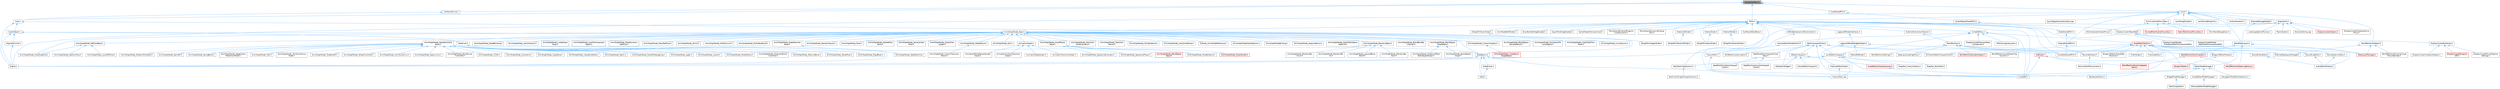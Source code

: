 digraph "ScopedCallback.h"
{
 // INTERACTIVE_SVG=YES
 // LATEX_PDF_SIZE
  bgcolor="transparent";
  edge [fontname=Helvetica,fontsize=10,labelfontname=Helvetica,labelfontsize=10];
  node [fontname=Helvetica,fontsize=10,shape=box,height=0.2,width=0.4];
  Node1 [id="Node000001",label="ScopedCallback.h",height=0.2,width=0.4,color="gray40", fillcolor="grey60", style="filled", fontcolor="black",tooltip=" "];
  Node1 -> Node2 [id="edge1_Node000001_Node000002",dir="back",color="steelblue1",style="solid",tooltip=" "];
  Node2 [id="Node000002",label="CallbackDevice.h",height=0.2,width=0.4,color="grey40", fillcolor="white", style="filled",URL="$d1/d7e/CallbackDevice_8h.html",tooltip=" "];
  Node2 -> Node3 [id="edge2_Node000002_Node000003",dir="back",color="steelblue1",style="solid",tooltip=" "];
  Node3 [id="Node000003",label="Core.h",height=0.2,width=0.4,color="grey40", fillcolor="white", style="filled",URL="$d6/dd7/Core_8h.html",tooltip=" "];
  Node3 -> Node4 [id="edge3_Node000003_Node000004",dir="back",color="steelblue1",style="solid",tooltip=" "];
  Node4 [id="Node000004",label="CoreUObject.h",height=0.2,width=0.4,color="grey40", fillcolor="white", style="filled",URL="$d0/ded/CoreUObject_8h.html",tooltip=" "];
  Node4 -> Node5 [id="edge4_Node000004_Node000005",dir="back",color="steelblue1",style="solid",tooltip=" "];
  Node5 [id="Node000005",label="Engine.h",height=0.2,width=0.4,color="grey40", fillcolor="white", style="filled",URL="$d1/d34/Public_2Engine_8h.html",tooltip=" "];
  Node4 -> Node6 [id="edge5_Node000004_Node000006",dir="back",color="steelblue1",style="solid",tooltip=" "];
  Node6 [id="Node000006",label="EngineMinimal.h",height=0.2,width=0.4,color="grey40", fillcolor="white", style="filled",URL="$d0/d2c/EngineMinimal_8h.html",tooltip=" "];
  Node6 -> Node5 [id="edge6_Node000006_Node000005",dir="back",color="steelblue1",style="solid",tooltip=" "];
  Node4 -> Node7 [id="edge7_Node000004_Node000007",dir="back",color="steelblue1",style="solid",tooltip=" "];
  Node7 [id="Node000007",label="SlateBasics.h",height=0.2,width=0.4,color="grey40", fillcolor="white", style="filled",URL="$da/d2f/SlateBasics_8h.html",tooltip=" "];
  Node7 -> Node5 [id="edge8_Node000007_Node000005",dir="back",color="steelblue1",style="solid",tooltip=" "];
  Node7 -> Node8 [id="edge9_Node000007_Node000008",dir="back",color="steelblue1",style="solid",tooltip=" "];
  Node8 [id="Node000008",label="Slate.h",height=0.2,width=0.4,color="grey40", fillcolor="white", style="filled",URL="$d2/dc0/Slate_8h.html",tooltip=" "];
  Node7 -> Node9 [id="edge10_Node000007_Node000009",dir="back",color="steelblue1",style="solid",tooltip=" "];
  Node9 [id="Node000009",label="SlateExtras.h",height=0.2,width=0.4,color="grey40", fillcolor="white", style="filled",URL="$d8/dec/SlateExtras_8h.html",tooltip=" "];
  Node9 -> Node8 [id="edge11_Node000009_Node000008",dir="back",color="steelblue1",style="solid",tooltip=" "];
  Node7 -> Node10 [id="edge12_Node000007_Node000010",dir="back",color="steelblue1",style="solid",tooltip=" "];
  Node10 [id="Node000010",label="UnrealEd.h",height=0.2,width=0.4,color="grey40", fillcolor="white", style="filled",URL="$d2/d5f/UnrealEd_8h.html",tooltip=" "];
  Node4 -> Node11 [id="edge13_Node000004_Node000011",dir="back",color="steelblue1",style="solid",tooltip=" "];
  Node11 [id="Node000011",label="SlateCore.h",height=0.2,width=0.4,color="grey40", fillcolor="white", style="filled",URL="$dc/d03/SlateCore_8h.html",tooltip=" "];
  Node11 -> Node5 [id="edge14_Node000011_Node000005",dir="back",color="steelblue1",style="solid",tooltip=" "];
  Node11 -> Node7 [id="edge15_Node000011_Node000007",dir="back",color="steelblue1",style="solid",tooltip=" "];
  Node3 -> Node5 [id="edge16_Node000003_Node000005",dir="back",color="steelblue1",style="solid",tooltip=" "];
  Node3 -> Node7 [id="edge17_Node000003_Node000007",dir="back",color="steelblue1",style="solid",tooltip=" "];
  Node1 -> Node3 [id="edge18_Node000001_Node000003",dir="back",color="steelblue1",style="solid",tooltip=" "];
  Node1 -> Node12 [id="edge19_Node000001_Node000012",dir="back",color="steelblue1",style="solid",tooltip=" "];
  Node12 [id="Node000012",label="CoreSharedPCH.h",height=0.2,width=0.4,color="grey40", fillcolor="white", style="filled",URL="$d8/de5/CoreSharedPCH_8h.html",tooltip=" "];
  Node12 -> Node13 [id="edge20_Node000012_Node000013",dir="back",color="steelblue1",style="solid",tooltip=" "];
  Node13 [id="Node000013",label="CoreUObjectSharedPCH.h",height=0.2,width=0.4,color="grey40", fillcolor="white", style="filled",URL="$de/d2f/CoreUObjectSharedPCH_8h.html",tooltip=" "];
  Node13 -> Node14 [id="edge21_Node000013_Node000014",dir="back",color="steelblue1",style="solid",tooltip=" "];
  Node14 [id="Node000014",label="SlateSharedPCH.h",height=0.2,width=0.4,color="grey40", fillcolor="white", style="filled",URL="$d1/dfc/SlateSharedPCH_8h.html",tooltip=" "];
  Node14 -> Node15 [id="edge22_Node000014_Node000015",dir="back",color="steelblue1",style="solid",tooltip=" "];
  Node15 [id="Node000015",label="EngineSharedPCH.h",height=0.2,width=0.4,color="grey40", fillcolor="white", style="filled",URL="$dc/dbb/EngineSharedPCH_8h.html",tooltip=" "];
  Node15 -> Node16 [id="edge23_Node000015_Node000016",dir="back",color="steelblue1",style="solid",tooltip=" "];
  Node16 [id="Node000016",label="UnrealEdSharedPCH.h",height=0.2,width=0.4,color="grey40", fillcolor="white", style="filled",URL="$d1/de6/UnrealEdSharedPCH_8h.html",tooltip=" "];
  Node1 -> Node17 [id="edge24_Node000001_Node000017",dir="back",color="steelblue1",style="solid",tooltip=" "];
  Node17 [id="Node000017",label="Editor.h",height=0.2,width=0.4,color="grey40", fillcolor="white", style="filled",URL="$de/d6e/Editor_8h.html",tooltip=" "];
  Node17 -> Node18 [id="edge25_Node000017_Node000018",dir="back",color="steelblue1",style="solid",tooltip=" "];
  Node18 [id="Node000018",label="AnimGraphNode_Base.h",height=0.2,width=0.4,color="grey40", fillcolor="white", style="filled",URL="$d0/dfb/AnimGraphNode__Base_8h.html",tooltip=" "];
  Node18 -> Node19 [id="edge26_Node000018_Node000019",dir="back",color="steelblue1",style="solid",tooltip=" "];
  Node19 [id="Node000019",label="AnimGraphNodeAlphaOptions.h",height=0.2,width=0.4,color="grey40", fillcolor="white", style="filled",URL="$d6/df6/AnimGraphNodeAlphaOptions_8h.html",tooltip=" "];
  Node18 -> Node20 [id="edge27_Node000018_Node000020",dir="back",color="steelblue1",style="solid",tooltip=" "];
  Node20 [id="Node000020",label="AnimGraphNodeBinding.h",height=0.2,width=0.4,color="grey40", fillcolor="white", style="filled",URL="$d6/d3b/AnimGraphNodeBinding_8h.html",tooltip=" "];
  Node18 -> Node21 [id="edge28_Node000018_Node000021",dir="back",color="steelblue1",style="solid",tooltip=" "];
  Node21 [id="Node000021",label="AnimGraphNode_ApplyAdditive.h",height=0.2,width=0.4,color="grey40", fillcolor="white", style="filled",URL="$da/d67/AnimGraphNode__ApplyAdditive_8h.html",tooltip=" "];
  Node18 -> Node22 [id="edge29_Node000018_Node000022",dir="back",color="steelblue1",style="solid",tooltip=" "];
  Node22 [id="Node000022",label="AnimGraphNode_ApplyMeshSpace\lAdditive.h",height=0.2,width=0.4,color="grey40", fillcolor="white", style="filled",URL="$dd/dc4/AnimGraphNode__ApplyMeshSpaceAdditive_8h.html",tooltip=" "];
  Node18 -> Node23 [id="edge30_Node000018_Node000023",dir="back",color="steelblue1",style="solid",tooltip=" "];
  Node23 [id="Node000023",label="AnimGraphNode_AssetPlayer\lBase.h",height=0.2,width=0.4,color="grey40", fillcolor="white", style="filled",URL="$d1/d4f/AnimGraphNode__AssetPlayerBase_8h.html",tooltip=" "];
  Node23 -> Node24 [id="edge31_Node000023_Node000024",dir="back",color="steelblue1",style="solid",tooltip=" "];
  Node24 [id="Node000024",label="AnimGraphNode_BlendSpace\lBase.h",height=0.2,width=0.4,color="red", fillcolor="#FFF0F0", style="filled",URL="$d7/d6d/AnimGraphNode__BlendSpaceBase_8h.html",tooltip=" "];
  Node23 -> Node29 [id="edge32_Node000023_Node000029",dir="back",color="steelblue1",style="solid",tooltip=" "];
  Node29 [id="Node000029",label="AnimGraphNode_PoseByName.h",height=0.2,width=0.4,color="grey40", fillcolor="white", style="filled",URL="$d7/d02/AnimGraphNode__PoseByName_8h.html",tooltip=" "];
  Node23 -> Node30 [id="edge33_Node000023_Node000030",dir="back",color="steelblue1",style="solid",tooltip=" "];
  Node30 [id="Node000030",label="AnimGraphNode_PoseHandler.h",height=0.2,width=0.4,color="red", fillcolor="#FFF0F0", style="filled",URL="$df/dfb/AnimGraphNode__PoseHandler_8h.html",tooltip=" "];
  Node23 -> Node33 [id="edge34_Node000023_Node000033",dir="back",color="steelblue1",style="solid",tooltip=" "];
  Node33 [id="Node000033",label="AnimGraphNode_SequenceEvaluator.h",height=0.2,width=0.4,color="grey40", fillcolor="white", style="filled",URL="$d1/d1c/AnimGraphNode__SequenceEvaluator_8h.html",tooltip=" "];
  Node23 -> Node34 [id="edge35_Node000023_Node000034",dir="back",color="steelblue1",style="solid",tooltip=" "];
  Node34 [id="Node000034",label="AnimGraphNode_SequencePlayer.h",height=0.2,width=0.4,color="grey40", fillcolor="white", style="filled",URL="$d2/d91/AnimGraphNode__SequencePlayer_8h.html",tooltip=" "];
  Node18 -> Node35 [id="edge36_Node000018_Node000035",dir="back",color="steelblue1",style="solid",tooltip=" "];
  Node35 [id="Node000035",label="AnimGraphNode_BlendBoneBy\lChannel.h",height=0.2,width=0.4,color="grey40", fillcolor="white", style="filled",URL="$de/da9/AnimGraphNode__BlendBoneByChannel_8h.html",tooltip=" "];
  Node18 -> Node36 [id="edge37_Node000018_Node000036",dir="back",color="steelblue1",style="solid",tooltip=" "];
  Node36 [id="Node000036",label="AnimGraphNode_BlendListBase.h",height=0.2,width=0.4,color="grey40", fillcolor="white", style="filled",URL="$d7/d20/AnimGraphNode__BlendListBase_8h.html",tooltip=" "];
  Node36 -> Node37 [id="edge38_Node000036_Node000037",dir="back",color="steelblue1",style="solid",tooltip=" "];
  Node37 [id="Node000037",label="AnimGraphNode_BlendListBy\lBool.h",height=0.2,width=0.4,color="grey40", fillcolor="white", style="filled",URL="$d9/d9d/AnimGraphNode__BlendListByBool_8h.html",tooltip=" "];
  Node36 -> Node38 [id="edge39_Node000036_Node000038",dir="back",color="steelblue1",style="solid",tooltip=" "];
  Node38 [id="Node000038",label="AnimGraphNode_BlendListBy\lEnum.h",height=0.2,width=0.4,color="grey40", fillcolor="white", style="filled",URL="$de/d60/AnimGraphNode__BlendListByEnum_8h.html",tooltip=" "];
  Node36 -> Node39 [id="edge40_Node000036_Node000039",dir="back",color="steelblue1",style="solid",tooltip=" "];
  Node39 [id="Node000039",label="AnimGraphNode_BlendListBy\lInt.h",height=0.2,width=0.4,color="grey40", fillcolor="white", style="filled",URL="$dc/df2/AnimGraphNode__BlendListByInt_8h.html",tooltip=" "];
  Node36 -> Node40 [id="edge41_Node000036_Node000040",dir="back",color="steelblue1",style="solid",tooltip=" "];
  Node40 [id="Node000040",label="AnimGraphNode_LayeredBone\lBlend.h",height=0.2,width=0.4,color="grey40", fillcolor="white", style="filled",URL="$d2/d01/AnimGraphNode__LayeredBoneBlend_8h.html",tooltip=" "];
  Node18 -> Node41 [id="edge42_Node000018_Node000041",dir="back",color="steelblue1",style="solid",tooltip=" "];
  Node41 [id="Node000041",label="AnimGraphNode_BlendSpace\lGraphBase.h",height=0.2,width=0.4,color="grey40", fillcolor="white", style="filled",URL="$d6/d44/AnimGraphNode__BlendSpaceGraphBase_8h.html",tooltip=" "];
  Node41 -> Node42 [id="edge43_Node000041_Node000042",dir="back",color="steelblue1",style="solid",tooltip=" "];
  Node42 [id="Node000042",label="AnimGraphNode_BlendSpace\lGraph.h",height=0.2,width=0.4,color="grey40", fillcolor="white", style="filled",URL="$d7/d81/AnimGraphNode__BlendSpaceGraph_8h.html",tooltip=" "];
  Node41 -> Node43 [id="edge44_Node000041_Node000043",dir="back",color="steelblue1",style="solid",tooltip=" "];
  Node43 [id="Node000043",label="AnimGraphNode_RotationOffset\lBlendSpaceGraph.h",height=0.2,width=0.4,color="grey40", fillcolor="white", style="filled",URL="$d0/d4c/AnimGraphNode__RotationOffsetBlendSpaceGraph_8h.html",tooltip=" "];
  Node18 -> Node44 [id="edge45_Node000018_Node000044",dir="back",color="steelblue1",style="solid",tooltip=" "];
  Node44 [id="Node000044",label="AnimGraphNode_BlendSpace\lSampleResult.h",height=0.2,width=0.4,color="grey40", fillcolor="white", style="filled",URL="$de/df8/AnimGraphNode__BlendSpaceSampleResult_8h.html",tooltip=" "];
  Node18 -> Node45 [id="edge46_Node000018_Node000045",dir="back",color="steelblue1",style="solid",tooltip=" "];
  Node45 [id="Node000045",label="AnimGraphNode_ComponentTo\lLocalSpace.h",height=0.2,width=0.4,color="grey40", fillcolor="white", style="filled",URL="$d1/d3f/AnimGraphNode__ComponentToLocalSpace_8h.html",tooltip=" "];
  Node18 -> Node46 [id="edge47_Node000018_Node000046",dir="back",color="steelblue1",style="solid",tooltip=" "];
  Node46 [id="Node000046",label="AnimGraphNode_CopyPoseFrom\lMesh.h",height=0.2,width=0.4,color="grey40", fillcolor="white", style="filled",URL="$d6/d71/AnimGraphNode__CopyPoseFromMesh_8h.html",tooltip=" "];
  Node18 -> Node47 [id="edge48_Node000018_Node000047",dir="back",color="steelblue1",style="solid",tooltip=" "];
  Node47 [id="Node000047",label="AnimGraphNode_CurveSource.h",height=0.2,width=0.4,color="grey40", fillcolor="white", style="filled",URL="$dc/de5/AnimGraphNode__CurveSource_8h.html",tooltip=" "];
  Node18 -> Node48 [id="edge49_Node000018_Node000048",dir="back",color="steelblue1",style="solid",tooltip=" "];
  Node48 [id="Node000048",label="AnimGraphNode_CustomProperty.h",height=0.2,width=0.4,color="grey40", fillcolor="white", style="filled",URL="$d8/d3f/AnimGraphNode__CustomProperty_8h.html",tooltip=" "];
  Node48 -> Node49 [id="edge50_Node000048_Node000049",dir="back",color="steelblue1",style="solid",tooltip=" "];
  Node49 [id="Node000049",label="AnimGraphNode_LinkedAnim\lGraphBase.h",height=0.2,width=0.4,color="red", fillcolor="#FFF0F0", style="filled",URL="$d5/de1/AnimGraphNode__LinkedAnimGraphBase_8h.html",tooltip=" "];
  Node18 -> Node52 [id="edge51_Node000018_Node000052",dir="back",color="steelblue1",style="solid",tooltip=" "];
  Node52 [id="Node000052",label="AnimGraphNode_DeadBlending.h",height=0.2,width=0.4,color="grey40", fillcolor="white", style="filled",URL="$d8/d73/AnimGraphNode__DeadBlending_8h.html",tooltip=" "];
  Node18 -> Node53 [id="edge52_Node000018_Node000053",dir="back",color="steelblue1",style="solid",tooltip=" "];
  Node53 [id="Node000053",label="AnimGraphNode_Inertialization.h",height=0.2,width=0.4,color="grey40", fillcolor="white", style="filled",URL="$d7/d66/AnimGraphNode__Inertialization_8h.html",tooltip=" "];
  Node18 -> Node54 [id="edge53_Node000018_Node000054",dir="back",color="steelblue1",style="solid",tooltip=" "];
  Node54 [id="Node000054",label="AnimGraphNode_LinkedInput\lPose.h",height=0.2,width=0.4,color="grey40", fillcolor="white", style="filled",URL="$d7/d8c/AnimGraphNode__LinkedInputPose_8h.html",tooltip=" "];
  Node18 -> Node55 [id="edge54_Node000018_Node000055",dir="back",color="steelblue1",style="solid",tooltip=" "];
  Node55 [id="Node000055",label="AnimGraphNode_LocalToComponent\lSpace.h",height=0.2,width=0.4,color="grey40", fillcolor="white", style="filled",URL="$d6/d01/AnimGraphNode__LocalToComponentSpace_8h.html",tooltip=" "];
  Node18 -> Node56 [id="edge55_Node000018_Node000056",dir="back",color="steelblue1",style="solid",tooltip=" "];
  Node56 [id="Node000056",label="AnimGraphNode_MakeDynamic\lAdditive.h",height=0.2,width=0.4,color="grey40", fillcolor="white", style="filled",URL="$d4/dc9/AnimGraphNode__MakeDynamicAdditive_8h.html",tooltip=" "];
  Node18 -> Node57 [id="edge56_Node000018_Node000057",dir="back",color="steelblue1",style="solid",tooltip=" "];
  Node57 [id="Node000057",label="AnimGraphNode_MeshRefPose.h",height=0.2,width=0.4,color="grey40", fillcolor="white", style="filled",URL="$d3/d58/AnimGraphNode__MeshRefPose_8h.html",tooltip=" "];
  Node18 -> Node58 [id="edge57_Node000018_Node000058",dir="back",color="steelblue1",style="solid",tooltip=" "];
  Node58 [id="Node000058",label="AnimGraphNode_Mirror.h",height=0.2,width=0.4,color="grey40", fillcolor="white", style="filled",URL="$de/d96/AnimGraphNode__Mirror_8h.html",tooltip=" "];
  Node18 -> Node59 [id="edge58_Node000018_Node000059",dir="back",color="steelblue1",style="solid",tooltip=" "];
  Node59 [id="Node000059",label="AnimGraphNode_ModifyCurve.h",height=0.2,width=0.4,color="grey40", fillcolor="white", style="filled",URL="$d5/d09/AnimGraphNode__ModifyCurve_8h.html",tooltip=" "];
  Node18 -> Node60 [id="edge59_Node000018_Node000060",dir="back",color="steelblue1",style="solid",tooltip=" "];
  Node60 [id="Node000060",label="AnimGraphNode_MultiWayBlend.h",height=0.2,width=0.4,color="grey40", fillcolor="white", style="filled",URL="$dd/dcb/AnimGraphNode__MultiWayBlend_8h.html",tooltip=" "];
  Node18 -> Node61 [id="edge60_Node000018_Node000061",dir="back",color="steelblue1",style="solid",tooltip=" "];
  Node61 [id="Node000061",label="AnimGraphNode_PoseSnapshot.h",height=0.2,width=0.4,color="grey40", fillcolor="white", style="filled",URL="$d1/d92/AnimGraphNode__PoseSnapshot_8h.html",tooltip=" "];
  Node18 -> Node62 [id="edge61_Node000018_Node000062",dir="back",color="steelblue1",style="solid",tooltip=" "];
  Node62 [id="Node000062",label="AnimGraphNode_RandomPlayer.h",height=0.2,width=0.4,color="grey40", fillcolor="white", style="filled",URL="$dc/d48/AnimGraphNode__RandomPlayer_8h.html",tooltip=" "];
  Node18 -> Node63 [id="edge62_Node000018_Node000063",dir="back",color="steelblue1",style="solid",tooltip=" "];
  Node63 [id="Node000063",label="AnimGraphNode_RefPoseBase.h",height=0.2,width=0.4,color="grey40", fillcolor="white", style="filled",URL="$d8/d34/AnimGraphNode__RefPoseBase_8h.html",tooltip=" "];
  Node63 -> Node64 [id="edge63_Node000063_Node000064",dir="back",color="steelblue1",style="solid",tooltip=" "];
  Node64 [id="Node000064",label="AnimGraphNode_IdentityPose.h",height=0.2,width=0.4,color="grey40", fillcolor="white", style="filled",URL="$d8/dac/AnimGraphNode__IdentityPose_8h.html",tooltip=" "];
  Node63 -> Node65 [id="edge64_Node000063_Node000065",dir="back",color="steelblue1",style="solid",tooltip=" "];
  Node65 [id="Node000065",label="AnimGraphNode_LocalRefPose.h",height=0.2,width=0.4,color="grey40", fillcolor="white", style="filled",URL="$df/d6f/AnimGraphNode__LocalRefPose_8h.html",tooltip=" "];
  Node63 -> Node61 [id="edge65_Node000063_Node000061",dir="back",color="steelblue1",style="solid",tooltip=" "];
  Node18 -> Node66 [id="edge66_Node000018_Node000066",dir="back",color="steelblue1",style="solid",tooltip=" "];
  Node66 [id="Node000066",label="AnimGraphNode_Root.h",height=0.2,width=0.4,color="grey40", fillcolor="white", style="filled",URL="$d2/d39/AnimGraphNode__Root_8h.html",tooltip=" "];
  Node18 -> Node67 [id="edge67_Node000018_Node000067",dir="back",color="steelblue1",style="solid",tooltip=" "];
  Node67 [id="Node000067",label="AnimGraphNode_RotateRoot\lBone.h",height=0.2,width=0.4,color="grey40", fillcolor="white", style="filled",URL="$d4/de0/AnimGraphNode__RotateRootBone_8h.html",tooltip=" "];
  Node18 -> Node68 [id="edge68_Node000018_Node000068",dir="back",color="steelblue1",style="solid",tooltip=" "];
  Node68 [id="Node000068",label="AnimGraphNode_SaveCached\lPose.h",height=0.2,width=0.4,color="grey40", fillcolor="white", style="filled",URL="$df/d5e/AnimGraphNode__SaveCachedPose_8h.html",tooltip=" "];
  Node18 -> Node69 [id="edge69_Node000018_Node000069",dir="back",color="steelblue1",style="solid",tooltip=" "];
  Node69 [id="Node000069",label="AnimGraphNode_ScaleChain\lLength.h",height=0.2,width=0.4,color="grey40", fillcolor="white", style="filled",URL="$d9/df8/AnimGraphNode__ScaleChainLength_8h.html",tooltip=" "];
  Node18 -> Node70 [id="edge70_Node000018_Node000070",dir="back",color="steelblue1",style="solid",tooltip=" "];
  Node70 [id="Node000070",label="AnimGraphNode_SkeletalControl\lBase.h",height=0.2,width=0.4,color="grey40", fillcolor="white", style="filled",URL="$d9/dff/AnimGraphNode__SkeletalControlBase_8h.html",tooltip=" "];
  Node70 -> Node71 [id="edge71_Node000070_Node000071",dir="back",color="steelblue1",style="solid",tooltip=" "];
  Node71 [id="Node000071",label="AnimGraphNode_AnimDynamics.h",height=0.2,width=0.4,color="grey40", fillcolor="white", style="filled",URL="$da/dc2/AnimGraphNode__AnimDynamics_8h.html",tooltip=" "];
  Node70 -> Node72 [id="edge72_Node000070_Node000072",dir="back",color="steelblue1",style="solid",tooltip=" "];
  Node72 [id="Node000072",label="AnimGraphNode_ApplyLimits.h",height=0.2,width=0.4,color="grey40", fillcolor="white", style="filled",URL="$dc/d36/AnimGraphNode__ApplyLimits_8h.html",tooltip=" "];
  Node70 -> Node73 [id="edge73_Node000070_Node000073",dir="back",color="steelblue1",style="solid",tooltip=" "];
  Node73 [id="Node000073",label="AnimGraphNode_BoneDriven\lController.h",height=0.2,width=0.4,color="grey40", fillcolor="white", style="filled",URL="$df/df3/AnimGraphNode__BoneDrivenController_8h.html",tooltip=" "];
  Node70 -> Node74 [id="edge74_Node000070_Node000074",dir="back",color="steelblue1",style="solid",tooltip=" "];
  Node74 [id="Node000074",label="AnimGraphNode_CCDIK.h",height=0.2,width=0.4,color="grey40", fillcolor="white", style="filled",URL="$df/d0d/AnimGraphNode__CCDIK_8h.html",tooltip=" "];
  Node70 -> Node75 [id="edge75_Node000070_Node000075",dir="back",color="steelblue1",style="solid",tooltip=" "];
  Node75 [id="Node000075",label="AnimGraphNode_Constraint.h",height=0.2,width=0.4,color="grey40", fillcolor="white", style="filled",URL="$d2/d98/AnimGraphNode__Constraint_8h.html",tooltip=" "];
  Node70 -> Node76 [id="edge76_Node000070_Node000076",dir="back",color="steelblue1",style="solid",tooltip=" "];
  Node76 [id="Node000076",label="AnimGraphNode_CopyBone.h",height=0.2,width=0.4,color="grey40", fillcolor="white", style="filled",URL="$dc/de6/AnimGraphNode__CopyBone_8h.html",tooltip=" "];
  Node70 -> Node77 [id="edge77_Node000070_Node000077",dir="back",color="steelblue1",style="solid",tooltip=" "];
  Node77 [id="Node000077",label="AnimGraphNode_CopyBoneDelta.h",height=0.2,width=0.4,color="grey40", fillcolor="white", style="filled",URL="$d8/d60/AnimGraphNode__CopyBoneDelta_8h.html",tooltip=" "];
  Node70 -> Node78 [id="edge78_Node000070_Node000078",dir="back",color="steelblue1",style="solid",tooltip=" "];
  Node78 [id="Node000078",label="AnimGraphNode_Fabrik.h",height=0.2,width=0.4,color="grey40", fillcolor="white", style="filled",URL="$d6/d79/AnimGraphNode__Fabrik_8h.html",tooltip=" "];
  Node70 -> Node79 [id="edge79_Node000070_Node000079",dir="back",color="steelblue1",style="solid",tooltip=" "];
  Node79 [id="Node000079",label="AnimGraphNode_HandIKRetargeting.h",height=0.2,width=0.4,color="grey40", fillcolor="white", style="filled",URL="$dd/dee/AnimGraphNode__HandIKRetargeting_8h.html",tooltip=" "];
  Node70 -> Node80 [id="edge80_Node000070_Node000080",dir="back",color="steelblue1",style="solid",tooltip=" "];
  Node80 [id="Node000080",label="AnimGraphNode_LegIK.h",height=0.2,width=0.4,color="grey40", fillcolor="white", style="filled",URL="$d3/d59/AnimGraphNode__LegIK_8h.html",tooltip=" "];
  Node70 -> Node81 [id="edge81_Node000070_Node000081",dir="back",color="steelblue1",style="solid",tooltip=" "];
  Node81 [id="Node000081",label="AnimGraphNode_LookAt.h",height=0.2,width=0.4,color="grey40", fillcolor="white", style="filled",URL="$dd/de3/AnimGraphNode__LookAt_8h.html",tooltip=" "];
  Node70 -> Node82 [id="edge82_Node000070_Node000082",dir="back",color="steelblue1",style="solid",tooltip=" "];
  Node82 [id="Node000082",label="AnimGraphNode_ModifyBone.h",height=0.2,width=0.4,color="grey40", fillcolor="white", style="filled",URL="$d1/d8e/AnimGraphNode__ModifyBone_8h.html",tooltip=" "];
  Node70 -> Node83 [id="edge83_Node000070_Node000083",dir="back",color="steelblue1",style="solid",tooltip=" "];
  Node83 [id="Node000083",label="AnimGraphNode_ModularVehicle\lController.h",height=0.2,width=0.4,color="grey40", fillcolor="white", style="filled",URL="$d3/d04/AnimGraphNode__ModularVehicleController_8h.html",tooltip=" "];
  Node70 -> Node84 [id="edge84_Node000070_Node000084",dir="back",color="steelblue1",style="solid",tooltip=" "];
  Node84 [id="Node000084",label="AnimGraphNode_ObserveBone.h",height=0.2,width=0.4,color="grey40", fillcolor="white", style="filled",URL="$d0/dcc/AnimGraphNode__ObserveBone_8h.html",tooltip=" "];
  Node70 -> Node85 [id="edge85_Node000070_Node000085",dir="back",color="steelblue1",style="solid",tooltip=" "];
  Node85 [id="Node000085",label="AnimGraphNode_ResetRoot.h",height=0.2,width=0.4,color="grey40", fillcolor="white", style="filled",URL="$dd/da9/AnimGraphNode__ResetRoot_8h.html",tooltip=" "];
  Node70 -> Node86 [id="edge86_Node000070_Node000086",dir="back",color="steelblue1",style="solid",tooltip=" "];
  Node86 [id="Node000086",label="AnimGraphNode_RigidBody.h",height=0.2,width=0.4,color="grey40", fillcolor="white", style="filled",URL="$d0/d05/AnimGraphNode__RigidBody_8h.html",tooltip=" "];
  Node70 -> Node87 [id="edge87_Node000070_Node000087",dir="back",color="steelblue1",style="solid",tooltip=" "];
  Node87 [id="Node000087",label="AnimGraphNode_RotationMultiplier.h",height=0.2,width=0.4,color="grey40", fillcolor="white", style="filled",URL="$d6/d16/AnimGraphNode__RotationMultiplier_8h.html",tooltip=" "];
  Node70 -> Node88 [id="edge88_Node000070_Node000088",dir="back",color="steelblue1",style="solid",tooltip=" "];
  Node88 [id="Node000088",label="AnimGraphNode_SplineIK.h",height=0.2,width=0.4,color="grey40", fillcolor="white", style="filled",URL="$d0/d7e/AnimGraphNode__SplineIK_8h.html",tooltip=" "];
  Node70 -> Node89 [id="edge89_Node000070_Node000089",dir="back",color="steelblue1",style="solid",tooltip=" "];
  Node89 [id="Node000089",label="AnimGraphNode_SpringBone.h",height=0.2,width=0.4,color="grey40", fillcolor="white", style="filled",URL="$dc/d38/AnimGraphNode__SpringBone_8h.html",tooltip=" "];
  Node70 -> Node90 [id="edge90_Node000070_Node000090",dir="back",color="steelblue1",style="solid",tooltip=" "];
  Node90 [id="Node000090",label="AnimGraphNode_StageCoach\lWheelController.h",height=0.2,width=0.4,color="grey40", fillcolor="white", style="filled",URL="$d6/dbe/AnimGraphNode__StageCoachWheelController_8h.html",tooltip=" "];
  Node70 -> Node91 [id="edge91_Node000070_Node000091",dir="back",color="steelblue1",style="solid",tooltip=" "];
  Node91 [id="Node000091",label="AnimGraphNode_Trail.h",height=0.2,width=0.4,color="grey40", fillcolor="white", style="filled",URL="$d4/d5a/AnimGraphNode__Trail_8h.html",tooltip=" "];
  Node70 -> Node92 [id="edge92_Node000070_Node000092",dir="back",color="steelblue1",style="solid",tooltip=" "];
  Node92 [id="Node000092",label="AnimGraphNode_TwistCorrective\lNode.h",height=0.2,width=0.4,color="grey40", fillcolor="white", style="filled",URL="$de/d7f/AnimGraphNode__TwistCorrectiveNode_8h.html",tooltip=" "];
  Node70 -> Node93 [id="edge93_Node000070_Node000093",dir="back",color="steelblue1",style="solid",tooltip=" "];
  Node93 [id="Node000093",label="AnimGraphNode_TwoBoneIK.h",height=0.2,width=0.4,color="grey40", fillcolor="white", style="filled",URL="$d1/dc2/AnimGraphNode__TwoBoneIK_8h.html",tooltip=" "];
  Node70 -> Node94 [id="edge94_Node000070_Node000094",dir="back",color="steelblue1",style="solid",tooltip=" "];
  Node94 [id="Node000094",label="AnimGraphNode_WheelController.h",height=0.2,width=0.4,color="grey40", fillcolor="white", style="filled",URL="$df/de4/AnimGraphNode__WheelController_8h.html",tooltip=" "];
  Node18 -> Node95 [id="edge95_Node000018_Node000095",dir="back",color="steelblue1",style="solid",tooltip=" "];
  Node95 [id="Node000095",label="AnimGraphNode_Slot.h",height=0.2,width=0.4,color="grey40", fillcolor="white", style="filled",URL="$df/d63/AnimGraphNode__Slot_8h.html",tooltip=" "];
  Node18 -> Node96 [id="edge96_Node000018_Node000096",dir="back",color="steelblue1",style="solid",tooltip=" "];
  Node96 [id="Node000096",label="AnimGraphNode_StateMachine\lBase.h",height=0.2,width=0.4,color="grey40", fillcolor="white", style="filled",URL="$dc/d11/AnimGraphNode__StateMachineBase_8h.html",tooltip=" "];
  Node96 -> Node97 [id="edge97_Node000096_Node000097",dir="back",color="steelblue1",style="solid",tooltip=" "];
  Node97 [id="Node000097",label="AnimGraphNode_StateMachine.h",height=0.2,width=0.4,color="grey40", fillcolor="white", style="filled",URL="$d9/d4d/AnimGraphNode__StateMachine_8h.html",tooltip=" "];
  Node18 -> Node98 [id="edge98_Node000018_Node000098",dir="back",color="steelblue1",style="solid",tooltip=" "];
  Node98 [id="Node000098",label="AnimGraphNode_StateResult.h",height=0.2,width=0.4,color="grey40", fillcolor="white", style="filled",URL="$d3/d7e/AnimGraphNode__StateResult_8h.html",tooltip=" "];
  Node98 -> Node99 [id="edge99_Node000098_Node000099",dir="back",color="steelblue1",style="solid",tooltip=" "];
  Node99 [id="Node000099",label="AnimGraphNode_CustomTransition\lResult.h",height=0.2,width=0.4,color="grey40", fillcolor="white", style="filled",URL="$df/d6e/AnimGraphNode__CustomTransitionResult_8h.html",tooltip=" "];
  Node18 -> Node100 [id="edge100_Node000018_Node000100",dir="back",color="steelblue1",style="solid",tooltip=" "];
  Node100 [id="Node000100",label="AnimGraphNode_Transition\lPoseEvaluator.h",height=0.2,width=0.4,color="grey40", fillcolor="white", style="filled",URL="$d8/dec/AnimGraphNode__TransitionPoseEvaluator_8h.html",tooltip=" "];
  Node18 -> Node101 [id="edge101_Node000018_Node000101",dir="back",color="steelblue1",style="solid",tooltip=" "];
  Node101 [id="Node000101",label="AnimGraphNode_Transition\lResult.h",height=0.2,width=0.4,color="grey40", fillcolor="white", style="filled",URL="$d7/d74/AnimGraphNode__TransitionResult_8h.html",tooltip=" "];
  Node18 -> Node102 [id="edge102_Node000018_Node000102",dir="back",color="steelblue1",style="solid",tooltip=" "];
  Node102 [id="Node000102",label="AnimGraphNode_TwoWayBlend.h",height=0.2,width=0.4,color="grey40", fillcolor="white", style="filled",URL="$d0/df0/AnimGraphNode__TwoWayBlend_8h.html",tooltip=" "];
  Node18 -> Node103 [id="edge103_Node000018_Node000103",dir="back",color="steelblue1",style="solid",tooltip=" "];
  Node103 [id="Node000103",label="AnimGraphNode_UseCachedPose.h",height=0.2,width=0.4,color="grey40", fillcolor="white", style="filled",URL="$d8/d30/AnimGraphNode__UseCachedPose_8h.html",tooltip=" "];
  Node18 -> Node104 [id="edge104_Node000018_Node000104",dir="back",color="steelblue1",style="solid",tooltip=" "];
  Node104 [id="Node000104",label="AnimationGraph.h",height=0.2,width=0.4,color="grey40", fillcolor="white", style="filled",URL="$df/d2e/AnimationGraph_8h.html",tooltip=" "];
  Node104 -> Node105 [id="edge105_Node000104_Node000105",dir="back",color="steelblue1",style="solid",tooltip=" "];
  Node105 [id="Node000105",label="AnimationBlendSpaceSample\lGraph.h",height=0.2,width=0.4,color="grey40", fillcolor="white", style="filled",URL="$d1/d35/AnimationBlendSpaceSampleGraph_8h.html",tooltip=" "];
  Node104 -> Node106 [id="edge106_Node000104_Node000106",dir="back",color="steelblue1",style="solid",tooltip=" "];
  Node106 [id="Node000106",label="AnimationCustomTransition\lGraph.h",height=0.2,width=0.4,color="grey40", fillcolor="white", style="filled",URL="$dc/d6c/AnimationCustomTransitionGraph_8h.html",tooltip=" "];
  Node104 -> Node107 [id="edge107_Node000104_Node000107",dir="back",color="steelblue1",style="solid",tooltip=" "];
  Node107 [id="Node000107",label="AnimationStateGraph.h",height=0.2,width=0.4,color="grey40", fillcolor="white", style="filled",URL="$d1/d71/AnimationStateGraph_8h.html",tooltip=" "];
  Node104 -> Node108 [id="edge108_Node000104_Node000108",dir="back",color="steelblue1",style="solid",tooltip=" "];
  Node108 [id="Node000108",label="AnimationTransitionGraph.h",height=0.2,width=0.4,color="grey40", fillcolor="white", style="filled",URL="$d2/d0b/AnimationTransitionGraph_8h.html",tooltip=" "];
  Node18 -> Node109 [id="edge109_Node000018_Node000109",dir="back",color="steelblue1",style="solid",tooltip=" "];
  Node109 [id="Node000109",label="K2Node_AnimNodeReference.h",height=0.2,width=0.4,color="grey40", fillcolor="white", style="filled",URL="$d2/d81/K2Node__AnimNodeReference_8h.html",tooltip=" "];
  Node17 -> Node110 [id="edge110_Node000017_Node000110",dir="back",color="steelblue1",style="solid",tooltip=" "];
  Node110 [id="Node000110",label="AnimNodeEditModes.h",height=0.2,width=0.4,color="grey40", fillcolor="white", style="filled",URL="$db/dde/AnimNodeEditModes_8h.html",tooltip=" "];
  Node17 -> Node111 [id="edge111_Node000017_Node000111",dir="back",color="steelblue1",style="solid",tooltip=" "];
  Node111 [id="Node000111",label="BookMarkTypeActions.h",height=0.2,width=0.4,color="grey40", fillcolor="white", style="filled",URL="$d0/d2f/BookMarkTypeActions_8h.html",tooltip=" "];
  Node111 -> Node112 [id="edge112_Node000111_Node000112",dir="back",color="steelblue1",style="solid",tooltip=" "];
  Node112 [id="Node000112",label="BookmarkSingleViewportActions.h",height=0.2,width=0.4,color="grey40", fillcolor="white", style="filled",URL="$d3/dd5/BookmarkSingleViewportActions_8h.html",tooltip=" "];
  Node17 -> Node113 [id="edge113_Node000017_Node000113",dir="back",color="steelblue1",style="solid",tooltip=" "];
  Node113 [id="Node000113",label="BrushBuilderDragDropOp.h",height=0.2,width=0.4,color="grey40", fillcolor="white", style="filled",URL="$d9/d56/BrushBuilderDragDropOp_8h.html",tooltip=" "];
  Node17 -> Node114 [id="edge114_Node000017_Node000114",dir="back",color="steelblue1",style="solid",tooltip=" "];
  Node114 [id="Node000114",label="DisplayClusterObjectRef.h",height=0.2,width=0.4,color="grey40", fillcolor="white", style="filled",URL="$d9/d87/DisplayClusterObjectRef_8h.html",tooltip=" "];
  Node114 -> Node115 [id="edge115_Node000114_Node000115",dir="back",color="steelblue1",style="solid",tooltip=" "];
  Node115 [id="Node000115",label="DisplayClusterRender\l_ProceduralMeshComponentRef.h",height=0.2,width=0.4,color="grey40", fillcolor="white", style="filled",URL="$da/dbe/DisplayClusterRender__ProceduralMeshComponentRef_8h.html",tooltip=" "];
  Node114 -> Node116 [id="edge116_Node000114_Node000116",dir="back",color="steelblue1",style="solid",tooltip=" "];
  Node116 [id="Node000116",label="DisplayClusterRender\l_StaticMeshComponentRef.h",height=0.2,width=0.4,color="grey40", fillcolor="white", style="filled",URL="$dd/d84/DisplayClusterRender__StaticMeshComponentRef_8h.html",tooltip=" "];
  Node114 -> Node117 [id="edge117_Node000114_Node000117",dir="back",color="steelblue1",style="solid",tooltip=" "];
  Node117 [id="Node000117",label="DisplayClusterRootActor.h",height=0.2,width=0.4,color="grey40", fillcolor="white", style="filled",URL="$d0/d41/DisplayClusterRootActor_8h.html",tooltip=" "];
  Node117 -> Node118 [id="edge118_Node000117_Node000118",dir="back",color="steelblue1",style="solid",tooltip=" "];
  Node118 [id="Node000118",label="DisplayClusterMoviePipeline\lSettings.h",height=0.2,width=0.4,color="grey40", fillcolor="white", style="filled",URL="$d7/d56/DisplayClusterMoviePipelineSettings_8h.html",tooltip=" "];
  Node117 -> Node119 [id="edge119_Node000117_Node000119",dir="back",color="steelblue1",style="solid",tooltip=" "];
  Node119 [id="Node000119",label="DisplayClusterViewportHelpers.h",height=0.2,width=0.4,color="grey40", fillcolor="white", style="filled",URL="$d6/d8b/DisplayClusterViewportHelpers_8h.html",tooltip=" "];
  Node117 -> Node120 [id="edge120_Node000117_Node000120",dir="back",color="steelblue1",style="solid",tooltip=" "];
  Node120 [id="Node000120",label="IDisplayClusterBlueprint\lAPI.h",height=0.2,width=0.4,color="red", fillcolor="#FFF0F0", style="filled",URL="$d6/dd6/IDisplayClusterBlueprintAPI_8h.html",tooltip=" "];
  Node17 -> Node122 [id="edge121_Node000017_Node000122",dir="back",color="steelblue1",style="solid",tooltip=" "];
  Node122 [id="Node000122",label="EdModeInteractiveToolsContext.h",height=0.2,width=0.4,color="grey40", fillcolor="white", style="filled",URL="$d7/da4/EdModeInteractiveToolsContext_8h.html",tooltip=" "];
  Node122 -> Node123 [id="edge122_Node000122_Node000123",dir="back",color="steelblue1",style="solid",tooltip=" "];
  Node123 [id="Node000123",label="FractureTool.h",height=0.2,width=0.4,color="grey40", fillcolor="white", style="filled",URL="$d4/d30/FractureTool_8h.html",tooltip=" "];
  Node123 -> Node124 [id="edge123_Node000123_Node000124",dir="back",color="steelblue1",style="solid",tooltip=" "];
  Node124 [id="Node000124",label="FractureTool.cpp",height=0.2,width=0.4,color="grey40", fillcolor="white", style="filled",URL="$dc/d9a/FractureTool_8cpp.html",tooltip=" "];
  Node17 -> Node125 [id="edge124_Node000017_Node000125",dir="back",color="steelblue1",style="solid",tooltip=" "];
  Node125 [id="Node000125",label="EditorModeManager.h",height=0.2,width=0.4,color="grey40", fillcolor="white", style="filled",URL="$d9/dca/EditorModeManager_8h.html",tooltip=" "];
  Node125 -> Node126 [id="edge125_Node000125_Node000126",dir="back",color="steelblue1",style="solid",tooltip=" "];
  Node126 [id="Node000126",label="AssetEditorModeManager.h",height=0.2,width=0.4,color="grey40", fillcolor="white", style="filled",URL="$db/d83/AssetEditorModeManager_8h.html",tooltip=" "];
  Node126 -> Node127 [id="edge126_Node000126_Node000127",dir="back",color="steelblue1",style="solid",tooltip=" "];
  Node127 [id="Node000127",label="IPersonaEditorModeManager.h",height=0.2,width=0.4,color="grey40", fillcolor="white", style="filled",URL="$d7/dda/IPersonaEditorModeManager_8h.html",tooltip=" "];
  Node125 -> Node124 [id="edge127_Node000125_Node000124",dir="back",color="steelblue1",style="solid",tooltip=" "];
  Node125 -> Node128 [id="edge128_Node000125_Node000128",dir="back",color="steelblue1",style="solid",tooltip=" "];
  Node128 [id="Node000128",label="NavigationToolEditorSelection.h",height=0.2,width=0.4,color="grey40", fillcolor="white", style="filled",URL="$d8/dc1/NavigationToolEditorSelection_8h.html",tooltip=" "];
  Node125 -> Node10 [id="edge129_Node000125_Node000010",dir="back",color="steelblue1",style="solid",tooltip=" "];
  Node125 -> Node129 [id="edge130_Node000125_Node000129",dir="back",color="steelblue1",style="solid",tooltip=" "];
  Node129 [id="Node000129",label="WidgetModeManager.h",height=0.2,width=0.4,color="grey40", fillcolor="white", style="filled",URL="$d7/d49/WidgetModeManager_8h.html",tooltip=" "];
  Node129 -> Node130 [id="edge131_Node000129_Node000130",dir="back",color="steelblue1",style="solid",tooltip=" "];
  Node130 [id="Node000130",label="ToolCompatible.h",height=0.2,width=0.4,color="grey40", fillcolor="white", style="filled",URL="$d4/d38/ToolCompatible_8h.html",tooltip=" "];
  Node17 -> Node131 [id="edge132_Node000017_Node000131",dir="back",color="steelblue1",style="solid",tooltip=" "];
  Node131 [id="Node000131",label="EditorViewportClient.h",height=0.2,width=0.4,color="grey40", fillcolor="white", style="filled",URL="$d4/d41/EditorViewportClient_8h.html",tooltip=" "];
  Node131 -> Node132 [id="edge133_Node000131_Node000132",dir="back",color="steelblue1",style="solid",tooltip=" "];
  Node132 [id="Node000132",label="AnimationEditorViewportClient.h",height=0.2,width=0.4,color="grey40", fillcolor="white", style="filled",URL="$d1/d45/AnimationEditorViewportClient_8h.html",tooltip=" "];
  Node131 -> Node133 [id="edge134_Node000131_Node000133",dir="back",color="steelblue1",style="solid",tooltip=" "];
  Node133 [id="Node000133",label="DataflowEditorViewportClient\lBase.h",height=0.2,width=0.4,color="grey40", fillcolor="white", style="filled",URL="$d8/ddd/DataflowEditorViewportClientBase_8h.html",tooltip=" "];
  Node133 -> Node134 [id="edge135_Node000133_Node000134",dir="back",color="steelblue1",style="solid",tooltip=" "];
  Node134 [id="Node000134",label="DataflowConstructionViewport\lClient.h",height=0.2,width=0.4,color="grey40", fillcolor="white", style="filled",URL="$d5/da1/DataflowConstructionViewportClient_8h.html",tooltip=" "];
  Node133 -> Node135 [id="edge136_Node000133_Node000135",dir="back",color="steelblue1",style="solid",tooltip=" "];
  Node135 [id="Node000135",label="DataflowSimulationViewport\lClient.h",height=0.2,width=0.4,color="grey40", fillcolor="white", style="filled",URL="$da/d6a/DataflowSimulationViewportClient_8h.html",tooltip=" "];
  Node131 -> Node136 [id="edge137_Node000131_Node000136",dir="back",color="steelblue1",style="solid",tooltip=" "];
  Node136 [id="Node000136",label="ISCSEditorCustomization.h",height=0.2,width=0.4,color="grey40", fillcolor="white", style="filled",URL="$de/d19/ISCSEditorCustomization_8h.html",tooltip=" "];
  Node131 -> Node137 [id="edge138_Node000131_Node000137",dir="back",color="steelblue1",style="solid",tooltip=" "];
  Node137 [id="Node000137",label="LevelEditorViewport.h",height=0.2,width=0.4,color="grey40", fillcolor="white", style="filled",URL="$d4/ddf/LevelEditorViewport_8h.html",tooltip=" "];
  Node137 -> Node111 [id="edge139_Node000137_Node000111",dir="back",color="steelblue1",style="solid",tooltip=" "];
  Node137 -> Node138 [id="edge140_Node000137_Node000138",dir="back",color="steelblue1",style="solid",tooltip=" "];
  Node138 [id="Node000138",label="DragTool_BoxSelect.h",height=0.2,width=0.4,color="grey40", fillcolor="white", style="filled",URL="$da/dbf/DragTool__BoxSelect_8h.html",tooltip=" "];
  Node137 -> Node139 [id="edge141_Node000137_Node000139",dir="back",color="steelblue1",style="solid",tooltip=" "];
  Node139 [id="Node000139",label="DragTool_FrustumSelect.h",height=0.2,width=0.4,color="grey40", fillcolor="white", style="filled",URL="$db/de7/DragTool__FrustumSelect_8h.html",tooltip=" "];
  Node137 -> Node124 [id="edge142_Node000137_Node000124",dir="back",color="steelblue1",style="solid",tooltip=" "];
  Node137 -> Node10 [id="edge143_Node000137_Node000010",dir="back",color="steelblue1",style="solid",tooltip=" "];
  Node131 -> Node140 [id="edge144_Node000131_Node000140",dir="back",color="steelblue1",style="solid",tooltip=" "];
  Node140 [id="Node000140",label="SEditorViewport.h",height=0.2,width=0.4,color="grey40", fillcolor="white", style="filled",URL="$dd/de0/SEditorViewport_8h.html",tooltip=" "];
  Node140 -> Node141 [id="edge145_Node000140_Node000141",dir="back",color="steelblue1",style="solid",tooltip=" "];
  Node141 [id="Node000141",label="AssetEditorViewportLayout.h",height=0.2,width=0.4,color="red", fillcolor="#FFF0F0", style="filled",URL="$df/d46/AssetEditorViewportLayout_8h.html",tooltip=" "];
  Node141 -> Node142 [id="edge146_Node000141_Node000142",dir="back",color="steelblue1",style="solid",tooltip=" "];
  Node142 [id="Node000142",label="BaseAssetToolkit.h",height=0.2,width=0.4,color="grey40", fillcolor="white", style="filled",URL="$d4/d85/BaseAssetToolkit_8h.html",tooltip=" "];
  Node140 -> Node149 [id="edge147_Node000140_Node000149",dir="back",color="steelblue1",style="solid",tooltip=" "];
  Node149 [id="Node000149",label="SAssetEditorViewport.h",height=0.2,width=0.4,color="grey40", fillcolor="white", style="filled",URL="$df/d5a/SAssetEditorViewport_8h.html",tooltip=" "];
  Node140 -> Node150 [id="edge148_Node000140_Node000150",dir="back",color="steelblue1",style="solid",tooltip=" "];
  Node150 [id="Node000150",label="SSkeletonWidget.h",height=0.2,width=0.4,color="grey40", fillcolor="white", style="filled",URL="$dd/da7/SSkeletonWidget_8h.html",tooltip=" "];
  Node131 -> Node150 [id="edge149_Node000131_Node000150",dir="back",color="steelblue1",style="solid",tooltip=" "];
  Node131 -> Node10 [id="edge150_Node000131_Node000010",dir="back",color="steelblue1",style="solid",tooltip=" "];
  Node131 -> Node16 [id="edge151_Node000131_Node000016",dir="back",color="steelblue1",style="solid",tooltip=" "];
  Node17 -> Node151 [id="edge152_Node000017_Node000151",dir="back",color="steelblue1",style="solid",tooltip=" "];
  Node151 [id="Node000151",label="ExportTextDragDropOp.h",height=0.2,width=0.4,color="grey40", fillcolor="white", style="filled",URL="$de/d5c/ExportTextDragDropOp_8h.html",tooltip=" "];
  Node17 -> Node152 [id="edge153_Node000017_Node000152",dir="back",color="steelblue1",style="solid",tooltip=" "];
  Node152 [id="Node000152",label="ExternalDirtyActorsTracker.h",height=0.2,width=0.4,color="grey40", fillcolor="white", style="filled",URL="$db/d89/ExternalDirtyActorsTracker_8h.html",tooltip=" "];
  Node152 -> Node153 [id="edge154_Node000152_Node000153",dir="back",color="steelblue1",style="solid",tooltip=" "];
  Node153 [id="Node000153",label="WorldPartition.h",height=0.2,width=0.4,color="grey40", fillcolor="white", style="filled",URL="$de/d1e/WorldPartition_8h.html",tooltip=" "];
  Node153 -> Node154 [id="edge155_Node000153_Node000154",dir="back",color="steelblue1",style="solid",tooltip=" "];
  Node154 [id="Node000154",label="DataLayerLoadingPolicy.h",height=0.2,width=0.4,color="grey40", fillcolor="white", style="filled",URL="$d4/d49/DataLayerLoadingPolicy_8h.html",tooltip=" "];
  Node153 -> Node155 [id="edge156_Node000153_Node000155",dir="back",color="steelblue1",style="solid",tooltip=" "];
  Node155 [id="Node000155",label="DataLayerManager.h",height=0.2,width=0.4,color="red", fillcolor="#FFF0F0", style="filled",URL="$de/d96/DataLayerManager_8h.html",tooltip=" "];
  Node153 -> Node157 [id="edge157_Node000153_Node000157",dir="back",color="steelblue1",style="solid",tooltip=" "];
  Node157 [id="Node000157",label="ExternalDataLayerManager.h",height=0.2,width=0.4,color="grey40", fillcolor="white", style="filled",URL="$d3/d7d/ExternalDataLayerManager_8h.html",tooltip=" "];
  Node153 -> Node158 [id="edge158_Node000153_Node000158",dir="back",color="steelblue1",style="solid",tooltip=" "];
  Node158 [id="Node000158",label="WorldPartitionBuilderHelpers.h",height=0.2,width=0.4,color="red", fillcolor="#FFF0F0", style="filled",URL="$db/dc0/WorldPartitionBuilderHelpers_8h.html",tooltip=" "];
  Node153 -> Node161 [id="edge159_Node000153_Node000161",dir="back",color="steelblue1",style="solid",tooltip=" "];
  Node161 [id="Node000161",label="WorldPartitionLevelStreaming\lDynamic.h",height=0.2,width=0.4,color="grey40", fillcolor="white", style="filled",URL="$d4/d21/WorldPartitionLevelStreamingDynamic_8h.html",tooltip=" "];
  Node153 -> Node162 [id="edge160_Node000153_Node000162",dir="back",color="steelblue1",style="solid",tooltip=" "];
  Node162 [id="Node000162",label="WorldPartitionRuntimeHash.h",height=0.2,width=0.4,color="red", fillcolor="#FFF0F0", style="filled",URL="$d9/df1/WorldPartitionRuntimeHash_8h.html",tooltip=" "];
  Node162 -> Node166 [id="edge161_Node000162_Node000166",dir="back",color="steelblue1",style="solid",tooltip=" "];
  Node166 [id="Node000166",label="WorldPartitionRuntimeSpatial\lHash.h",height=0.2,width=0.4,color="red", fillcolor="#FFF0F0", style="filled",URL="$da/dbe/WorldPartitionRuntimeSpatialHash_8h.html",tooltip=" "];
  Node162 -> Node168 [id="edge162_Node000162_Node000168",dir="back",color="steelblue1",style="solid",tooltip=" "];
  Node168 [id="Node000168",label="WorldPartitionStreamingPolicy.h",height=0.2,width=0.4,color="red", fillcolor="#FFF0F0", style="filled",URL="$d8/d37/WorldPartitionStreamingPolicy_8h.html",tooltip=" "];
  Node153 -> Node166 [id="edge163_Node000153_Node000166",dir="back",color="steelblue1",style="solid",tooltip=" "];
  Node153 -> Node170 [id="edge164_Node000153_Node000170",dir="back",color="steelblue1",style="solid",tooltip=" "];
  Node170 [id="Node000170",label="WorldPartitionSettings.h",height=0.2,width=0.4,color="grey40", fillcolor="white", style="filled",URL="$de/d7a/WorldPartitionSettings_8h.html",tooltip=" "];
  Node17 -> Node124 [id="edge165_Node000017_Node000124",dir="back",color="steelblue1",style="solid",tooltip=" "];
  Node17 -> Node171 [id="edge166_Node000017_Node000171",dir="back",color="steelblue1",style="solid",tooltip=" "];
  Node171 [id="Node000171",label="GameModeInfoCustomizer.h",height=0.2,width=0.4,color="grey40", fillcolor="white", style="filled",URL="$d5/df3/GameModeInfoCustomizer_8h.html",tooltip=" "];
  Node17 -> Node172 [id="edge167_Node000017_Node000172",dir="back",color="steelblue1",style="solid",tooltip=" "];
  Node172 [id="Node000172",label="LegacyEdModeInterfaces.h",height=0.2,width=0.4,color="grey40", fillcolor="white", style="filled",URL="$da/d0a/LegacyEdModeInterfaces_8h.html",tooltip=" "];
  Node172 -> Node173 [id="edge168_Node000172_Node000173",dir="back",color="steelblue1",style="solid",tooltip=" "];
  Node173 [id="Node000173",label="LegacyEdModeWidgetHelpers.h",height=0.2,width=0.4,color="grey40", fillcolor="white", style="filled",URL="$da/dc8/LegacyEdModeWidgetHelpers_8h.html",tooltip=" "];
  Node173 -> Node174 [id="edge169_Node000173_Node000174",dir="back",color="steelblue1",style="solid",tooltip=" "];
  Node174 [id="Node000174",label="DefaultEdMode.h",height=0.2,width=0.4,color="grey40", fillcolor="white", style="filled",URL="$dc/db7/DefaultEdMode_8h.html",tooltip=" "];
  Node173 -> Node175 [id="edge170_Node000173_Node000175",dir="back",color="steelblue1",style="solid",tooltip=" "];
  Node175 [id="Node000175",label="EdMode.h",height=0.2,width=0.4,color="red", fillcolor="#FFF0F0", style="filled",URL="$d9/d84/EdMode_8h.html",tooltip=" "];
  Node175 -> Node125 [id="edge171_Node000175_Node000125",dir="back",color="steelblue1",style="solid",tooltip=" "];
  Node175 -> Node10 [id="edge172_Node000175_Node000010",dir="back",color="steelblue1",style="solid",tooltip=" "];
  Node173 -> Node178 [id="edge173_Node000173_Node000178",dir="back",color="steelblue1",style="solid",tooltip=" "];
  Node178 [id="Node000178",label="FractureEditorMode.h",height=0.2,width=0.4,color="grey40", fillcolor="white", style="filled",URL="$d2/d73/FractureEditorMode_8h.html",tooltip=" "];
  Node178 -> Node124 [id="edge174_Node000178_Node000124",dir="back",color="steelblue1",style="solid",tooltip=" "];
  Node17 -> Node179 [id="edge175_Node000017_Node000179",dir="back",color="steelblue1",style="solid",tooltip=" "];
  Node179 [id="Node000179",label="MovieSceneDirectorBlueprint\lConditionUtils.h",height=0.2,width=0.4,color="grey40", fillcolor="white", style="filled",URL="$d4/d8a/MovieSceneDirectorBlueprintConditionUtils_8h.html",tooltip=" "];
  Node17 -> Node180 [id="edge176_Node000017_Node000180",dir="back",color="steelblue1",style="solid",tooltip=" "];
  Node180 [id="Node000180",label="MovieSceneDynamicBinding\lUtils.h",height=0.2,width=0.4,color="grey40", fillcolor="white", style="filled",URL="$df/dce/MovieSceneDynamicBindingUtils_8h.html",tooltip=" "];
  Node17 -> Node181 [id="edge177_Node000017_Node000181",dir="back",color="steelblue1",style="solid",tooltip=" "];
  Node181 [id="Node000181",label="PersonaModule.h",height=0.2,width=0.4,color="grey40", fillcolor="white", style="filled",URL="$de/d74/PersonaModule_8h.html",tooltip=" "];
  Node181 -> Node182 [id="edge178_Node000181_Node000182",dir="back",color="steelblue1",style="solid",tooltip=" "];
  Node182 [id="Node000182",label="PersonaToolMenuContext.h",height=0.2,width=0.4,color="grey40", fillcolor="white", style="filled",URL="$d6/d6c/PersonaToolMenuContext_8h.html",tooltip=" "];
  Node17 -> Node183 [id="edge179_Node000017_Node000183",dir="back",color="steelblue1",style="solid",tooltip=" "];
  Node183 [id="Node000183",label="SGraphPinNumSlider.h",height=0.2,width=0.4,color="grey40", fillcolor="white", style="filled",URL="$d5/d00/SGraphPinNumSlider_8h.html",tooltip=" "];
  Node183 -> Node184 [id="edge180_Node000183_Node000184",dir="back",color="steelblue1",style="solid",tooltip=" "];
  Node184 [id="Node000184",label="SGraphPinIntegerSlider.h",height=0.2,width=0.4,color="grey40", fillcolor="white", style="filled",URL="$da/d60/SGraphPinIntegerSlider_8h.html",tooltip=" "];
  Node17 -> Node185 [id="edge181_Node000017_Node000185",dir="back",color="steelblue1",style="solid",tooltip=" "];
  Node185 [id="Node000185",label="SGraphPinVector2DSlider.h",height=0.2,width=0.4,color="grey40", fillcolor="white", style="filled",URL="$d7/d05/SGraphPinVector2DSlider_8h.html",tooltip=" "];
  Node17 -> Node186 [id="edge182_Node000017_Node000186",dir="back",color="steelblue1",style="solid",tooltip=" "];
  Node186 [id="Node000186",label="SGraphPinVectorSlider.h",height=0.2,width=0.4,color="grey40", fillcolor="white", style="filled",URL="$dc/d38/SGraphPinVectorSlider_8h.html",tooltip=" "];
  Node17 -> Node187 [id="edge183_Node000017_Node000187",dir="back",color="steelblue1",style="solid",tooltip=" "];
  Node187 [id="Node000187",label="SVector2DSlider.h",height=0.2,width=0.4,color="grey40", fillcolor="white", style="filled",URL="$de/d67/SVector2DSlider_8h.html",tooltip=" "];
  Node187 -> Node185 [id="edge184_Node000187_Node000185",dir="back",color="steelblue1",style="solid",tooltip=" "];
  Node17 -> Node188 [id="edge185_Node000017_Node000188",dir="back",color="steelblue1",style="solid",tooltip=" "];
  Node188 [id="Node000188",label="SVector4Slider.h",height=0.2,width=0.4,color="grey40", fillcolor="white", style="filled",URL="$d4/dec/SVector4Slider_8h.html",tooltip=" "];
  Node188 -> Node189 [id="edge186_Node000188_Node000189",dir="back",color="steelblue1",style="solid",tooltip=" "];
  Node189 [id="Node000189",label="SGraphPinVector4Slider.h",height=0.2,width=0.4,color="grey40", fillcolor="white", style="filled",URL="$d9/db8/SGraphPinVector4Slider_8h.html",tooltip=" "];
  Node17 -> Node190 [id="edge187_Node000017_Node000190",dir="back",color="steelblue1",style="solid",tooltip=" "];
  Node190 [id="Node000190",label="SVectorSlider.h",height=0.2,width=0.4,color="grey40", fillcolor="white", style="filled",URL="$d2/db5/SVectorSlider_8h.html",tooltip=" "];
  Node190 -> Node186 [id="edge188_Node000190_Node000186",dir="back",color="steelblue1",style="solid",tooltip=" "];
  Node17 -> Node191 [id="edge189_Node000017_Node000191",dir="back",color="steelblue1",style="solid",tooltip=" "];
  Node191 [id="Node000191",label="SubTrackEditorBase.h",height=0.2,width=0.4,color="grey40", fillcolor="white", style="filled",URL="$db/d33/SubTrackEditorBase_8h.html",tooltip=" "];
  Node17 -> Node10 [id="edge190_Node000017_Node000010",dir="back",color="steelblue1",style="solid",tooltip=" "];
  Node17 -> Node192 [id="edge191_Node000017_Node000192",dir="back",color="steelblue1",style="solid",tooltip=" "];
  Node192 [id="Node000192",label="UnrealEdMisc.h",height=0.2,width=0.4,color="grey40", fillcolor="white", style="filled",URL="$da/d70/UnrealEdMisc_8h.html",tooltip=" "];
  Node192 -> Node193 [id="edge192_Node000192_Node000193",dir="back",color="steelblue1",style="solid",tooltip=" "];
  Node193 [id="Node000193",label="AssetEditorToolkit.h",height=0.2,width=0.4,color="red", fillcolor="#FFF0F0", style="filled",URL="$d9/d8b/AssetEditorToolkit_8h.html",tooltip=" "];
  Node193 -> Node132 [id="edge193_Node000193_Node000132",dir="back",color="steelblue1",style="solid",tooltip=" "];
  Node193 -> Node194 [id="edge194_Node000193_Node000194",dir="back",color="steelblue1",style="solid",tooltip=" "];
  Node194 [id="Node000194",label="AudioEditorModule.h",height=0.2,width=0.4,color="grey40", fillcolor="white", style="filled",URL="$d4/d28/AudioEditorModule_8h.html",tooltip=" "];
  Node193 -> Node142 [id="edge195_Node000193_Node000142",dir="back",color="steelblue1",style="solid",tooltip=" "];
  Node193 -> Node195 [id="edge196_Node000193_Node000195",dir="back",color="steelblue1",style="solid",tooltip=" "];
  Node195 [id="Node000195",label="BlueprintEditor.h",height=0.2,width=0.4,color="red", fillcolor="#FFF0F0", style="filled",URL="$df/d7d/BlueprintEditor_8h.html",tooltip=" "];
  Node193 -> Node208 [id="edge197_Node000193_Node000208",dir="back",color="steelblue1",style="solid",tooltip=" "];
  Node208 [id="Node000208",label="BlueprintEditorModule.h",height=0.2,width=0.4,color="grey40", fillcolor="white", style="filled",URL="$df/d39/BlueprintEditorModule_8h.html",tooltip=" "];
  Node208 -> Node195 [id="edge198_Node000208_Node000195",dir="back",color="steelblue1",style="solid",tooltip=" "];
  Node193 -> Node209 [id="edge199_Node000193_Node000209",dir="back",color="steelblue1",style="solid",tooltip=" "];
  Node209 [id="Node000209",label="BlueprintEditorSharedTab\lFactories.h",height=0.2,width=0.4,color="grey40", fillcolor="white", style="filled",URL="$d3/d15/BlueprintEditorSharedTabFactories_8h.html",tooltip=" "];
  Node193 -> Node210 [id="edge200_Node000193_Node000210",dir="back",color="steelblue1",style="solid",tooltip=" "];
  Node210 [id="Node000210",label="FindInGraph.h",height=0.2,width=0.4,color="grey40", fillcolor="white", style="filled",URL="$de/d36/FindInGraph_8h.html",tooltip=" "];
  Node193 -> Node211 [id="edge201_Node000193_Node000211",dir="back",color="steelblue1",style="solid",tooltip=" "];
  Node211 [id="Node000211",label="FractureEditor.h",height=0.2,width=0.4,color="grey40", fillcolor="white", style="filled",URL="$db/df2/FractureEditor_8h.html",tooltip=" "];
  Node193 -> Node212 [id="edge202_Node000193_Node000212",dir="back",color="steelblue1",style="solid",tooltip=" "];
  Node212 [id="Node000212",label="ISoundClassEditor.h",height=0.2,width=0.4,color="grey40", fillcolor="white", style="filled",URL="$de/db1/ISoundClassEditor_8h.html",tooltip=" "];
  Node212 -> Node194 [id="edge203_Node000212_Node000194",dir="back",color="steelblue1",style="solid",tooltip=" "];
  Node193 -> Node213 [id="edge204_Node000193_Node000213",dir="back",color="steelblue1",style="solid",tooltip=" "];
  Node213 [id="Node000213",label="ISoundCueEditor.h",height=0.2,width=0.4,color="grey40", fillcolor="white", style="filled",URL="$d6/d6a/ISoundCueEditor_8h.html",tooltip=" "];
  Node213 -> Node194 [id="edge205_Node000213_Node000194",dir="back",color="steelblue1",style="solid",tooltip=" "];
  Node193 -> Node214 [id="edge206_Node000193_Node000214",dir="back",color="steelblue1",style="solid",tooltip=" "];
  Node214 [id="Node000214",label="ISoundSubmixEditor.h",height=0.2,width=0.4,color="grey40", fillcolor="white", style="filled",URL="$dd/dca/ISoundSubmixEditor_8h.html",tooltip=" "];
  Node214 -> Node194 [id="edge207_Node000214_Node000194",dir="back",color="steelblue1",style="solid",tooltip=" "];
  Node193 -> Node181 [id="edge208_Node000193_Node000181",dir="back",color="steelblue1",style="solid",tooltip=" "];
  Node193 -> Node16 [id="edge209_Node000193_Node000016",dir="back",color="steelblue1",style="solid",tooltip=" "];
  Node192 -> Node248 [id="edge210_Node000192_Node000248",dir="back",color="steelblue1",style="solid",tooltip=" "];
  Node248 [id="Node000248",label="DisplayClusterPreviewShare\lComponent.h",height=0.2,width=0.4,color="grey40", fillcolor="white", style="filled",URL="$d0/d2c/DisplayClusterPreviewShareComponent_8h.html",tooltip=" "];
  Node192 -> Node249 [id="edge211_Node000192_Node000249",dir="back",color="steelblue1",style="solid",tooltip=" "];
  Node249 [id="Node000249",label="FractureEditorModeToolkit.h",height=0.2,width=0.4,color="grey40", fillcolor="white", style="filled",URL="$da/d01/FractureEditorModeToolkit_8h.html",tooltip=" "];
  Node249 -> Node123 [id="edge212_Node000249_Node000123",dir="back",color="steelblue1",style="solid",tooltip=" "];
  Node192 -> Node137 [id="edge213_Node000192_Node000137",dir="back",color="steelblue1",style="solid",tooltip=" "];
  Node192 -> Node10 [id="edge214_Node000192_Node000010",dir="back",color="steelblue1",style="solid",tooltip=" "];
  Node192 -> Node250 [id="edge215_Node000192_Node000250",dir="back",color="steelblue1",style="solid",tooltip=" "];
  Node250 [id="Node000250",label="VPScoutingSubsystem.h",height=0.2,width=0.4,color="grey40", fillcolor="white", style="filled",URL="$df/d2a/VPScoutingSubsystem_8h.html",tooltip=" "];
  Node17 -> Node16 [id="edge216_Node000017_Node000016",dir="back",color="steelblue1",style="solid",tooltip=" "];
  Node1 -> Node251 [id="edge217_Node000001_Node000251",dir="back",color="steelblue1",style="solid",tooltip=" "];
  Node251 [id="Node000251",label="Level.h",height=0.2,width=0.4,color="grey40", fillcolor="white", style="filled",URL="$d9/da2/Level_8h.html",tooltip=" "];
  Node251 -> Node252 [id="edge218_Node000251_Node000252",dir="back",color="steelblue1",style="solid",tooltip=" "];
  Node252 [id="Node000252",label="AsyncRegisterLevelContext.cpp",height=0.2,width=0.4,color="grey40", fillcolor="white", style="filled",URL="$da/df8/AsyncRegisterLevelContext_8cpp.html",tooltip=" "];
  Node251 -> Node17 [id="edge219_Node000251_Node000017",dir="back",color="steelblue1",style="solid",tooltip=" "];
  Node251 -> Node5 [id="edge220_Node000251_Node000005",dir="back",color="steelblue1",style="solid",tooltip=" "];
  Node251 -> Node15 [id="edge221_Node000251_Node000015",dir="back",color="steelblue1",style="solid",tooltip=" "];
  Node251 -> Node253 [id="edge222_Node000251_Node000253",dir="back",color="steelblue1",style="solid",tooltip=" "];
  Node253 [id="Node000253",label="EngineUtils.h",height=0.2,width=0.4,color="grey40", fillcolor="white", style="filled",URL="$d4/d61/EngineUtils_8h.html",tooltip=" "];
  Node253 -> Node254 [id="edge223_Node000253_Node000254",dir="back",color="steelblue1",style="solid",tooltip=" "];
  Node254 [id="Node000254",label="DisplayClusterHelpers.h",height=0.2,width=0.4,color="red", fillcolor="#FFF0F0", style="filled",URL="$da/dda/DisplayClusterHelpers_8h.html",tooltip=" "];
  Node253 -> Node114 [id="edge224_Node000253_Node000114",dir="back",color="steelblue1",style="solid",tooltip=" "];
  Node253 -> Node5 [id="edge225_Node000253_Node000005",dir="back",color="steelblue1",style="solid",tooltip=" "];
  Node253 -> Node256 [id="edge226_Node000253_Node000256",dir="back",color="steelblue1",style="solid",tooltip=" "];
  Node256 [id="Node000256",label="IDisplayClusterDisplayDevice\lProxy.h",height=0.2,width=0.4,color="grey40", fillcolor="white", style="filled",URL="$dd/d48/IDisplayClusterDisplayDeviceProxy_8h.html",tooltip=" "];
  Node253 -> Node257 [id="edge227_Node000253_Node000257",dir="back",color="steelblue1",style="solid",tooltip=" "];
  Node257 [id="Node000257",label="LandscapeSplineProxies.h",height=0.2,width=0.4,color="grey40", fillcolor="white", style="filled",URL="$d6/d6f/LandscapeSplineProxies_8h.html",tooltip=" "];
  Node253 -> Node258 [id="edge228_Node000253_Node000258",dir="back",color="steelblue1",style="solid",tooltip=" "];
  Node258 [id="Node000258",label="PawnIterator.h",height=0.2,width=0.4,color="grey40", fillcolor="white", style="filled",URL="$d3/d9c/PawnIterator_8h.html",tooltip=" "];
  Node253 -> Node259 [id="edge229_Node000253_Node000259",dir="back",color="steelblue1",style="solid",tooltip=" "];
  Node259 [id="Node000259",label="Texture2DArray.cpp",height=0.2,width=0.4,color="grey40", fillcolor="white", style="filled",URL="$d7/d13/Texture2DArray_8cpp.html",tooltip=" "];
  Node251 -> Node260 [id="edge230_Node000251_Node000260",dir="back",color="steelblue1",style="solid",tooltip=" "];
  Node260 [id="Node000260",label="ExternalPackageHelper.h",height=0.2,width=0.4,color="grey40", fillcolor="white", style="filled",URL="$d3/d2f/ExternalPackageHelper_8h.html",tooltip=" "];
  Node260 -> Node261 [id="edge231_Node000260_Node000261",dir="back",color="steelblue1",style="solid",tooltip=" "];
  Node261 [id="Node000261",label="WorldDataLayers.h",height=0.2,width=0.4,color="grey40", fillcolor="white", style="filled",URL="$d1/d1d/WorldDataLayers_8h.html",tooltip=" "];
  Node261 -> Node155 [id="edge232_Node000261_Node000155",dir="back",color="steelblue1",style="solid",tooltip=" "];
  Node261 -> Node162 [id="edge233_Node000261_Node000162",dir="back",color="steelblue1",style="solid",tooltip=" "];
  Node261 -> Node168 [id="edge234_Node000261_Node000168",dir="back",color="steelblue1",style="solid",tooltip=" "];
  Node251 -> Node262 [id="edge235_Node000251_Node000262",dir="back",color="steelblue1",style="solid",tooltip=" "];
  Node262 [id="Node000262",label="LevelDragDropOp.h",height=0.2,width=0.4,color="grey40", fillcolor="white", style="filled",URL="$dc/da5/LevelDragDropOp_8h.html",tooltip=" "];
  Node251 -> Node263 [id="edge236_Node000251_Node000263",dir="back",color="steelblue1",style="solid",tooltip=" "];
  Node263 [id="Node000263",label="LevelScriptBlueprint.h",height=0.2,width=0.4,color="grey40", fillcolor="white", style="filled",URL="$da/dfb/LevelScriptBlueprint_8h.html",tooltip=" "];
  Node251 -> Node264 [id="edge237_Node000251_Node000264",dir="back",color="steelblue1",style="solid",tooltip=" "];
  Node264 [id="Node000264",label="PrimitiveSceneProxyDesc.h",height=0.2,width=0.4,color="grey40", fillcolor="white", style="filled",URL="$d8/d20/PrimitiveSceneProxyDesc_8h.html",tooltip=" "];
  Node264 -> Node265 [id="edge238_Node000264_Node000265",dir="back",color="steelblue1",style="solid",tooltip=" "];
  Node265 [id="Node000265",label="AnimNextDebugDraw.h",height=0.2,width=0.4,color="grey40", fillcolor="white", style="filled",URL="$dd/de1/AnimNextDebugDraw_8h.html",tooltip=" "];
  Node264 -> Node266 [id="edge239_Node000264_Node000266",dir="back",color="steelblue1",style="solid",tooltip=" "];
  Node266 [id="Node000266",label="ParticleSystemSceneProxy.h",height=0.2,width=0.4,color="grey40", fillcolor="white", style="filled",URL="$dd/d25/ParticleSystemSceneProxy_8h.html",tooltip=" "];
  Node264 -> Node267 [id="edge240_Node000264_Node000267",dir="back",color="steelblue1",style="solid",tooltip=" "];
  Node267 [id="Node000267",label="SkinnedMeshSceneProxyDesc.h",height=0.2,width=0.4,color="red", fillcolor="#FFF0F0", style="filled",URL="$dd/d6b/SkinnedMeshSceneProxyDesc_8h.html",tooltip=" "];
  Node264 -> Node272 [id="edge241_Node000264_Node000272",dir="back",color="steelblue1",style="solid",tooltip=" "];
  Node272 [id="Node000272",label="StaticMeshSceneProxyDesc.h",height=0.2,width=0.4,color="red", fillcolor="#FFF0F0", style="filled",URL="$d0/d31/StaticMeshSceneProxyDesc_8h.html",tooltip=" "];
  Node251 -> Node275 [id="edge242_Node000251_Node000275",dir="back",color="steelblue1",style="solid",tooltip=" "];
  Node275 [id="Node000275",label="SurfaceIterators.h",height=0.2,width=0.4,color="grey40", fillcolor="white", style="filled",URL="$da/de6/SurfaceIterators_8h.html",tooltip=" "];
  Node251 -> Node261 [id="edge243_Node000251_Node000261",dir="back",color="steelblue1",style="solid",tooltip=" "];
  Node251 -> Node276 [id="edge244_Node000251_Node000276",dir="back",color="steelblue1",style="solid",tooltip=" "];
  Node276 [id="Node000276",label="WorldPartitionHelpers.h",height=0.2,width=0.4,color="grey40", fillcolor="white", style="filled",URL="$d9/dff/WorldPartitionHelpers_8h.html",tooltip=" "];
  Node276 -> Node155 [id="edge245_Node000276_Node000155",dir="back",color="steelblue1",style="solid",tooltip=" "];
  Node276 -> Node157 [id="edge246_Node000276_Node000157",dir="back",color="steelblue1",style="solid",tooltip=" "];
  Node276 -> Node277 [id="edge247_Node000276_Node000277",dir="back",color="steelblue1",style="solid",tooltip=" "];
  Node277 [id="Node000277",label="WorldPartitionRuntimeVirtual\lTextureBuilder.h",height=0.2,width=0.4,color="grey40", fillcolor="white", style="filled",URL="$d9/d09/WorldPartitionRuntimeVirtualTextureBuilder_8h.html",tooltip=" "];
}
